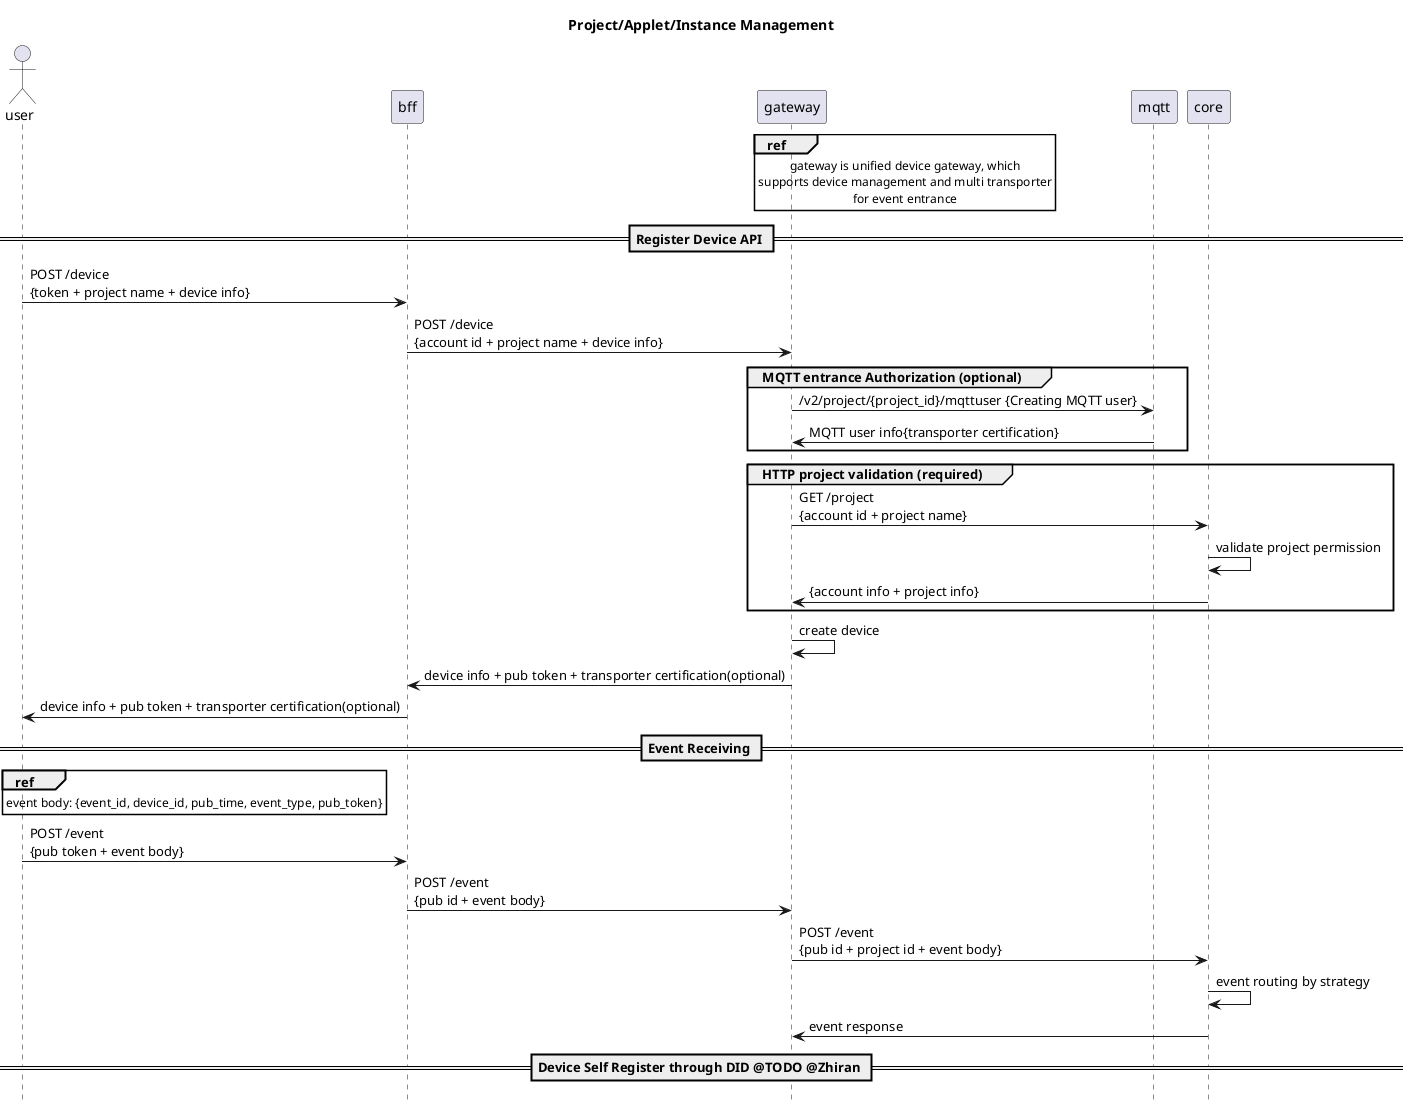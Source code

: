 @startuml

hide footbox
title: Project/Applet/Instance Management

actor       "user"          as cli
participant "bff"           as bff
participant "gateway"       as gw
participant "mqtt"          as mqtt
participant "core"          as core

ref over gw
gateway is unified device gateway, which
supports device management and multi transporter
for event entrance
end ref

== Register Device API ==

cli  -> bff:  POST /device\n{token + project name + device info}
bff  -> gw:   POST /device\n{account id + project name + device info}

group MQTT entrance Authorization (optional)
gw   -> mqtt: /v2/project/{project_id}/mqttuser {Creating MQTT user}
mqtt -> gw:   MQTT user info{transporter certification}
end

group HTTP project validation (required)
gw   -> core: GET /project\n{account id + project name}
core -> core: validate project permission
core -> gw:   {account info + project info}
end

gw   -> gw:   create device
gw   -> bff:  device info + pub token + transporter certification(optional)
bff  -> cli:  device info + pub token + transporter certification(optional)

== Event Receiving ==

ref over cli
event body: {event_id, device_id, pub_time, event_type, pub_token}
end ref
cli  -> bff:  POST /event\n{pub token + event body}
bff  -> gw:   POST /event\n{pub id + event body}
gw   -> core: POST /event\n{pub id + project id + event body}
core -> core: event routing by strategy
core -> gw:   event response

== Device Self Register through DID @TODO @Zhiran ==

@enduml